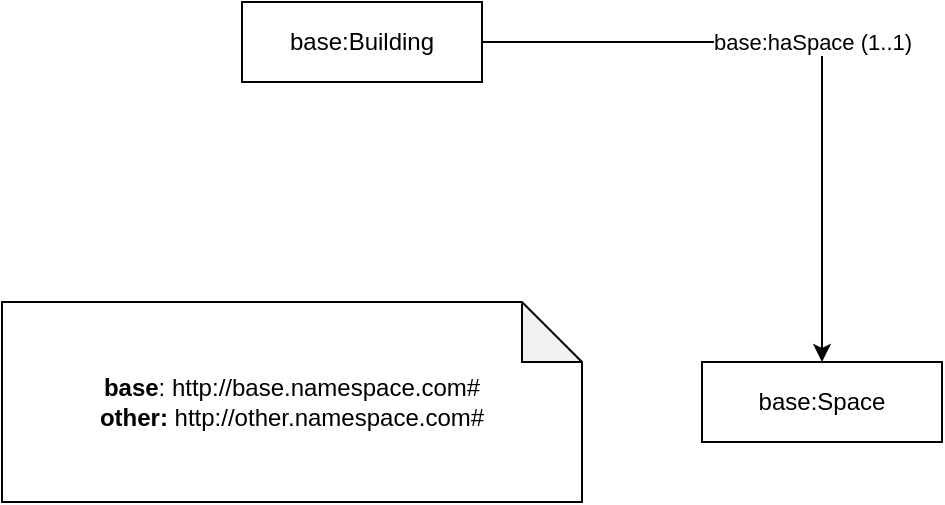<mxfile>
    <diagram id="xRz55O_QoL97wA74tfZN" name="Página-1">
        <mxGraphModel dx="1038" dy="523" grid="1" gridSize="10" guides="1" tooltips="1" connect="1" arrows="1" fold="1" page="1" pageScale="1" pageWidth="827" pageHeight="1169" math="0" shadow="0">
            <root>
                <mxCell id="0"/>
                <mxCell id="1" parent="0"/>
                <mxCell id="GQRIlknsS_lRS9PNtEOa-4" value="base:haSpace (1..1)" style="edgeStyle=orthogonalEdgeStyle;rounded=0;orthogonalLoop=1;jettySize=auto;html=1;exitX=1;exitY=0.5;exitDx=0;exitDy=0;" parent="1" source="GQRIlknsS_lRS9PNtEOa-1" target="GQRIlknsS_lRS9PNtEOa-2" edge="1">
                    <mxGeometry relative="1" as="geometry"/>
                </mxCell>
                <mxCell id="GQRIlknsS_lRS9PNtEOa-1" value="base:Building" style="rounded=0;whiteSpace=wrap;html=1;" parent="1" vertex="1">
                    <mxGeometry x="160" y="100" width="120" height="40" as="geometry"/>
                </mxCell>
                <mxCell id="GQRIlknsS_lRS9PNtEOa-2" value="base:Space" style="rounded=0;whiteSpace=wrap;html=1;" parent="1" vertex="1">
                    <mxGeometry x="390" y="280" width="120" height="40" as="geometry"/>
                </mxCell>
                <mxCell id="GQRIlknsS_lRS9PNtEOa-3" value="&lt;div&gt;&lt;b&gt;base&lt;/b&gt;: http://base.namespace.com#&lt;/div&gt;&lt;div&gt;&lt;b&gt;other:&lt;/b&gt; http://other.namespace.com#&lt;br&gt;&lt;/div&gt;" style="shape=note;whiteSpace=wrap;html=1;backgroundOutline=1;darkOpacity=0.05;" parent="1" vertex="1">
                    <mxGeometry x="40" y="250" width="290" height="100" as="geometry"/>
                </mxCell>
            </root>
        </mxGraphModel>
    </diagram>
</mxfile>